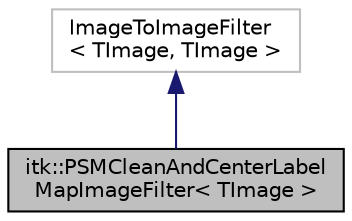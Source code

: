 digraph "itk::PSMCleanAndCenterLabelMapImageFilter&lt; TImage &gt;"
{
  edge [fontname="Helvetica",fontsize="10",labelfontname="Helvetica",labelfontsize="10"];
  node [fontname="Helvetica",fontsize="10",shape=record];
  Node1 [label="itk::PSMCleanAndCenterLabel\lMapImageFilter\< TImage \>",height=0.2,width=0.4,color="black", fillcolor="grey75", style="filled", fontcolor="black"];
  Node2 -> Node1 [dir="back",color="midnightblue",fontsize="10",style="solid",fontname="Helvetica"];
  Node2 [label="ImageToImageFilter\l\< TImage, TImage \>",height=0.2,width=0.4,color="grey75", fillcolor="white", style="filled"];
}
